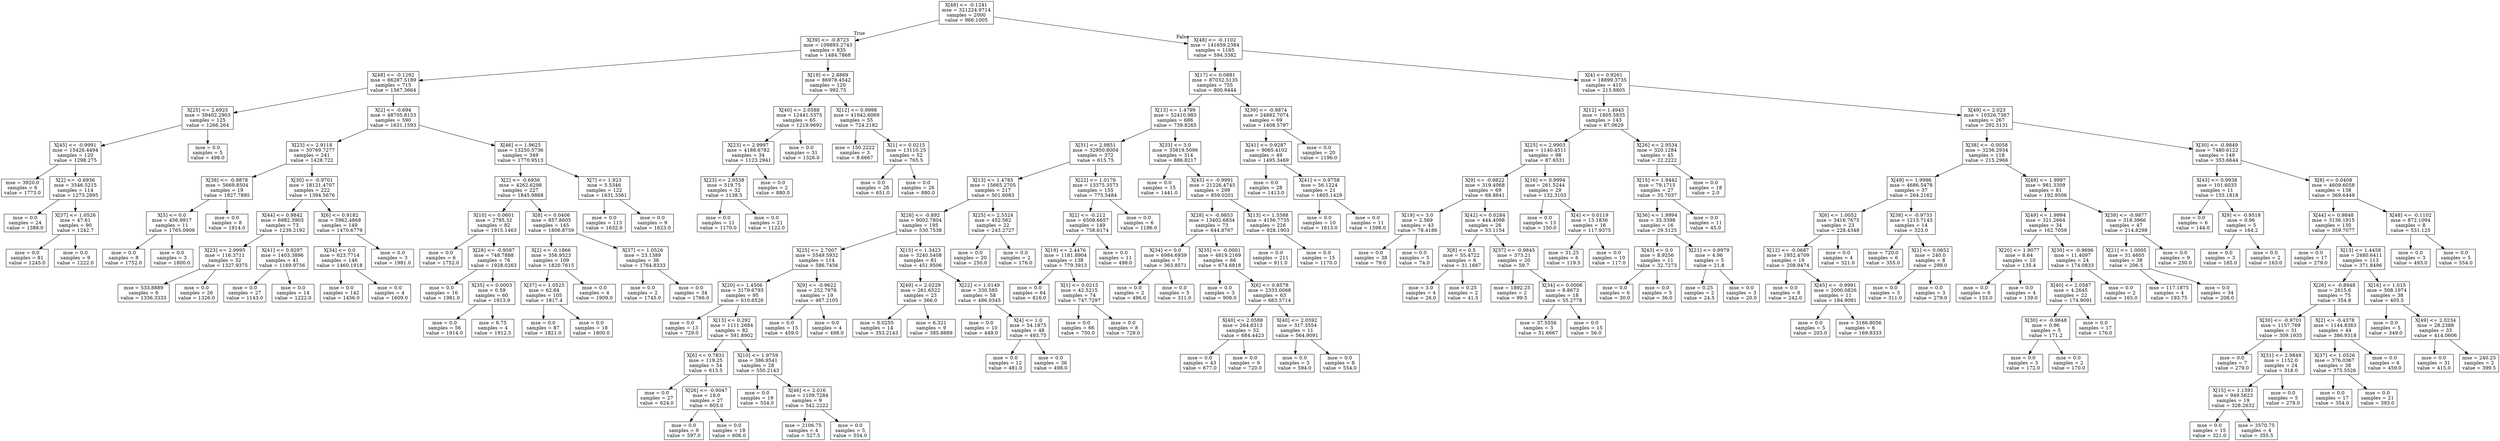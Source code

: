 digraph Tree {
node [shape=box] ;
0 [label="X[48] <= -0.1241\nmse = 321224.9714\nsamples = 2000\nvalue = 966.1005"] ;
1 [label="X[39] <= -0.8723\nmse = 109893.2743\nsamples = 835\nvalue = 1484.7868"] ;
0 -> 1 [labeldistance=2.5, labelangle=45, headlabel="True"] ;
2 [label="X[48] <= -0.1292\nmse = 66287.5189\nsamples = 715\nvalue = 1567.3664"] ;
1 -> 2 ;
3 [label="X[25] <= 2.6925\nmse = 39402.2903\nsamples = 125\nvalue = 1266.264"] ;
2 -> 3 ;
4 [label="X[45] <= -0.9991\nmse = 15426.4494\nsamples = 120\nvalue = 1298.275"] ;
3 -> 4 ;
5 [label="mse = 3920.0\nsamples = 6\nvalue = 1773.0"] ;
4 -> 5 ;
6 [label="X[2] <= -0.6936\nmse = 3546.5215\nsamples = 114\nvalue = 1273.2895"] ;
4 -> 6 ;
7 [label="mse = 0.0\nsamples = 24\nvalue = 1388.0"] ;
6 -> 7 ;
8 [label="X[37] <= 1.0526\nmse = 47.61\nsamples = 90\nvalue = 1242.7"] ;
6 -> 8 ;
9 [label="mse = 0.0\nsamples = 81\nvalue = 1245.0"] ;
8 -> 9 ;
10 [label="mse = 0.0\nsamples = 9\nvalue = 1222.0"] ;
8 -> 10 ;
11 [label="mse = 0.0\nsamples = 5\nvalue = 498.0"] ;
3 -> 11 ;
12 [label="X[2] <= -0.694\nmse = 48705.8153\nsamples = 590\nvalue = 1631.1593"] ;
2 -> 12 ;
13 [label="X[23] <= 2.9118\nmse = 30769.7277\nsamples = 241\nvalue = 1428.722"] ;
12 -> 13 ;
14 [label="X[38] <= -0.9878\nmse = 5669.8504\nsamples = 19\nvalue = 1827.7895"] ;
13 -> 14 ;
15 [label="X[5] <= 0.0\nmse = 456.9917\nsamples = 11\nvalue = 1765.0909"] ;
14 -> 15 ;
16 [label="mse = 0.0\nsamples = 8\nvalue = 1752.0"] ;
15 -> 16 ;
17 [label="mse = 0.0\nsamples = 3\nvalue = 1800.0"] ;
15 -> 17 ;
18 [label="mse = 0.0\nsamples = 8\nvalue = 1914.0"] ;
14 -> 18 ;
19 [label="X[30] <= -0.9701\nmse = 18121.4707\nsamples = 222\nvalue = 1394.5676"] ;
13 -> 19 ;
20 [label="X[44] <= 0.9842\nmse = 6982.3903\nsamples = 73\nvalue = 1239.2192"] ;
19 -> 20 ;
21 [label="X[23] <= 2.9995\nmse = 116.3711\nsamples = 32\nvalue = 1327.9375"] ;
20 -> 21 ;
22 [label="mse = 533.8889\nsamples = 6\nvalue = 1336.3333"] ;
21 -> 22 ;
23 [label="mse = 0.0\nsamples = 26\nvalue = 1326.0"] ;
21 -> 23 ;
24 [label="X[41] <= 0.9297\nmse = 1403.3896\nsamples = 41\nvalue = 1169.9756"] ;
20 -> 24 ;
25 [label="mse = 0.0\nsamples = 27\nvalue = 1143.0"] ;
24 -> 25 ;
26 [label="mse = 0.0\nsamples = 14\nvalue = 1222.0"] ;
24 -> 26 ;
27 [label="X[6] <= 0.9182\nmse = 5962.4868\nsamples = 149\nvalue = 1470.6779"] ;
19 -> 27 ;
28 [label="X[34] <= 0.0\nmse = 623.7714\nsamples = 146\nvalue = 1460.1918"] ;
27 -> 28 ;
29 [label="mse = 0.0\nsamples = 142\nvalue = 1456.0"] ;
28 -> 29 ;
30 [label="mse = 0.0\nsamples = 4\nvalue = 1609.0"] ;
28 -> 30 ;
31 [label="mse = 0.0\nsamples = 3\nvalue = 1981.0"] ;
27 -> 31 ;
32 [label="X[46] <= 1.9625\nmse = 13250.5736\nsamples = 349\nvalue = 1770.9513"] ;
12 -> 32 ;
33 [label="X[2] <= -0.6936\nmse = 4262.6298\nsamples = 227\nvalue = 1845.9868"] ;
32 -> 33 ;
34 [label="X[10] <= 0.0601\nmse = 2795.32\nsamples = 82\nvalue = 1915.1463"] ;
33 -> 34 ;
35 [label="mse = 0.0\nsamples = 6\nvalue = 1752.0"] ;
34 -> 35 ;
36 [label="X[28] <= -0.9587\nmse = 748.7888\nsamples = 76\nvalue = 1928.0263"] ;
34 -> 36 ;
37 [label="mse = 0.0\nsamples = 16\nvalue = 1981.0"] ;
36 -> 37 ;
38 [label="X[35] <= 0.0003\nmse = 0.59\nsamples = 60\nvalue = 1913.9"] ;
36 -> 38 ;
39 [label="mse = 0.0\nsamples = 56\nvalue = 1914.0"] ;
38 -> 39 ;
40 [label="mse = 6.75\nsamples = 4\nvalue = 1912.5"] ;
38 -> 40 ;
41 [label="X[8] <= 0.0406\nmse = 857.8605\nsamples = 145\nvalue = 1806.8759"] ;
33 -> 41 ;
42 [label="X[2] <= -0.1866\nmse = 356.9523\nsamples = 109\nvalue = 1820.7615"] ;
41 -> 42 ;
43 [label="X[37] <= 1.0525\nmse = 62.64\nsamples = 105\nvalue = 1817.4"] ;
42 -> 43 ;
44 [label="mse = 0.0\nsamples = 87\nvalue = 1821.0"] ;
43 -> 44 ;
45 [label="mse = 0.0\nsamples = 18\nvalue = 1800.0"] ;
43 -> 45 ;
46 [label="mse = 0.0\nsamples = 4\nvalue = 1909.0"] ;
42 -> 46 ;
47 [label="X[37] <= 1.0526\nmse = 23.1389\nsamples = 36\nvalue = 1764.8333"] ;
41 -> 47 ;
48 [label="mse = 0.0\nsamples = 2\nvalue = 1745.0"] ;
47 -> 48 ;
49 [label="mse = 0.0\nsamples = 34\nvalue = 1766.0"] ;
47 -> 49 ;
50 [label="X[7] <= 1.923\nmse = 5.5346\nsamples = 122\nvalue = 1631.3361"] ;
32 -> 50 ;
51 [label="mse = 0.0\nsamples = 113\nvalue = 1632.0"] ;
50 -> 51 ;
52 [label="mse = 0.0\nsamples = 9\nvalue = 1623.0"] ;
50 -> 52 ;
53 [label="X[19] <= 2.8869\nmse = 86978.4542\nsamples = 120\nvalue = 992.75"] ;
1 -> 53 ;
54 [label="X[40] <= 2.0588\nmse = 12441.5375\nsamples = 65\nvalue = 1219.9692"] ;
53 -> 54 ;
55 [label="X[23] <= 2.9997\nmse = 4188.6782\nsamples = 34\nvalue = 1123.2941"] ;
54 -> 55 ;
56 [label="X[23] <= 2.9538\nmse = 519.75\nsamples = 32\nvalue = 1138.5"] ;
55 -> 56 ;
57 [label="mse = 0.0\nsamples = 11\nvalue = 1170.0"] ;
56 -> 57 ;
58 [label="mse = 0.0\nsamples = 21\nvalue = 1122.0"] ;
56 -> 58 ;
59 [label="mse = 0.0\nsamples = 2\nvalue = 880.0"] ;
55 -> 59 ;
60 [label="mse = 0.0\nsamples = 31\nvalue = 1326.0"] ;
54 -> 60 ;
61 [label="X[12] <= 0.9998\nmse = 41942.6069\nsamples = 55\nvalue = 724.2182"] ;
53 -> 61 ;
62 [label="mse = 150.2222\nsamples = 3\nvalue = 8.6667"] ;
61 -> 62 ;
63 [label="X[1] <= 0.0215\nmse = 13110.25\nsamples = 52\nvalue = 765.5"] ;
61 -> 63 ;
64 [label="mse = 0.0\nsamples = 26\nvalue = 651.0"] ;
63 -> 64 ;
65 [label="mse = 0.0\nsamples = 26\nvalue = 880.0"] ;
63 -> 65 ;
66 [label="X[48] <= -0.1102\nmse = 141659.2384\nsamples = 1165\nvalue = 594.3382"] ;
0 -> 66 [labeldistance=2.5, labelangle=-45, headlabel="False"] ;
67 [label="X[17] <= 0.0881\nmse = 87032.5135\nsamples = 755\nvalue = 800.9444"] ;
66 -> 67 ;
68 [label="X[13] <= 1.4799\nmse = 52410.983\nsamples = 686\nvalue = 739.8265"] ;
67 -> 68 ;
69 [label="X[31] <= 2.9851\nmse = 32950.8004\nsamples = 372\nvalue = 615.75"] ;
68 -> 69 ;
70 [label="X[13] <= 1.4785\nmse = 15665.2705\nsamples = 217\nvalue = 501.6083"] ;
69 -> 70 ;
71 [label="X[26] <= -0.892\nmse = 9002.7804\nsamples = 195\nvalue = 530.7538"] ;
70 -> 71 ;
72 [label="X[25] <= 2.7007\nmse = 5549.5932\nsamples = 114\nvalue = 586.7456"] ;
71 -> 72 ;
73 [label="X[20] <= 1.4506\nmse = 3179.6793\nsamples = 95\nvalue = 610.6526"] ;
72 -> 73 ;
74 [label="mse = 0.0\nsamples = 13\nvalue = 729.0"] ;
73 -> 74 ;
75 [label="X[13] <= 0.292\nmse = 1111.2684\nsamples = 82\nvalue = 591.8902"] ;
73 -> 75 ;
76 [label="X[6] <= 0.7831\nmse = 119.25\nsamples = 54\nvalue = 613.5"] ;
75 -> 76 ;
77 [label="mse = 0.0\nsamples = 27\nvalue = 624.0"] ;
76 -> 77 ;
78 [label="X[26] <= -0.9047\nmse = 18.0\nsamples = 27\nvalue = 603.0"] ;
76 -> 78 ;
79 [label="mse = 0.0\nsamples = 9\nvalue = 597.0"] ;
78 -> 79 ;
80 [label="mse = 0.0\nsamples = 18\nvalue = 606.0"] ;
78 -> 80 ;
81 [label="X[10] <= 1.9759\nmse = 386.9541\nsamples = 28\nvalue = 550.2143"] ;
75 -> 81 ;
82 [label="mse = 0.0\nsamples = 19\nvalue = 554.0"] ;
81 -> 82 ;
83 [label="X[46] <= 2.016\nmse = 1109.7284\nsamples = 9\nvalue = 542.2222"] ;
81 -> 83 ;
84 [label="mse = 2106.75\nsamples = 4\nvalue = 527.5"] ;
83 -> 84 ;
85 [label="mse = 0.0\nsamples = 5\nvalue = 554.0"] ;
83 -> 85 ;
86 [label="X[9] <= -0.9622\nmse = 252.7978\nsamples = 19\nvalue = 467.2105"] ;
72 -> 86 ;
87 [label="mse = 0.0\nsamples = 15\nvalue = 459.0"] ;
86 -> 87 ;
88 [label="mse = 0.0\nsamples = 4\nvalue = 498.0"] ;
86 -> 88 ;
89 [label="X[15] <= 1.3423\nmse = 3240.5408\nsamples = 81\nvalue = 451.9506"] ;
71 -> 89 ;
90 [label="X[49] <= 2.0229\nmse = 261.6522\nsamples = 23\nvalue = 366.0"] ;
89 -> 90 ;
91 [label="mse = 8.0255\nsamples = 14\nvalue = 353.2143"] ;
90 -> 91 ;
92 [label="mse = 6.321\nsamples = 9\nvalue = 385.8889"] ;
90 -> 92 ;
93 [label="X[22] <= 1.0149\nmse = 330.585\nsamples = 58\nvalue = 486.0345"] ;
89 -> 93 ;
94 [label="mse = 0.0\nsamples = 10\nvalue = 449.0"] ;
93 -> 94 ;
95 [label="X[4] <= 1.0\nmse = 54.1875\nsamples = 48\nvalue = 493.75"] ;
93 -> 95 ;
96 [label="mse = 0.0\nsamples = 12\nvalue = 481.0"] ;
95 -> 96 ;
97 [label="mse = 0.0\nsamples = 36\nvalue = 498.0"] ;
95 -> 97 ;
98 [label="X[25] <= 2.5524\nmse = 452.562\nsamples = 22\nvalue = 243.2727"] ;
70 -> 98 ;
99 [label="mse = 0.0\nsamples = 20\nvalue = 250.0"] ;
98 -> 99 ;
100 [label="mse = 0.0\nsamples = 2\nvalue = 176.0"] ;
98 -> 100 ;
101 [label="X[22] <= 1.0176\nmse = 13375.3573\nsamples = 155\nvalue = 775.5484"] ;
69 -> 101 ;
102 [label="X[2] <= -0.212\nmse = 6508.6657\nsamples = 149\nvalue = 758.6174"] ;
101 -> 102 ;
103 [label="X[19] <= 2.4476\nmse = 1181.8904\nsamples = 138\nvalue = 779.3913"] ;
102 -> 103 ;
104 [label="mse = 0.0\nsamples = 64\nvalue = 816.0"] ;
103 -> 104 ;
105 [label="X[1] <= 0.0215\nmse = 42.5215\nsamples = 74\nvalue = 747.7297"] ;
103 -> 105 ;
106 [label="mse = 0.0\nsamples = 66\nvalue = 750.0"] ;
105 -> 106 ;
107 [label="mse = 0.0\nsamples = 8\nvalue = 729.0"] ;
105 -> 107 ;
108 [label="mse = 0.0\nsamples = 11\nvalue = 498.0"] ;
102 -> 108 ;
109 [label="mse = 0.0\nsamples = 6\nvalue = 1196.0"] ;
101 -> 109 ;
110 [label="X[33] <= 3.0\nmse = 35619.5096\nsamples = 314\nvalue = 886.8217"] ;
68 -> 110 ;
111 [label="mse = 0.0\nsamples = 15\nvalue = 1441.0"] ;
110 -> 111 ;
112 [label="X[45] <= -0.9991\nmse = 21226.4745\nsamples = 299\nvalue = 859.0201"] ;
110 -> 112 ;
113 [label="X[28] <= -0.9853\nmse = 13402.6834\nsamples = 73\nvalue = 644.8767"] ;
112 -> 113 ;
114 [label="X[34] <= 0.0\nmse = 6984.6939\nsamples = 7\nvalue = 363.8571"] ;
113 -> 114 ;
115 [label="mse = 0.0\nsamples = 2\nvalue = 496.0"] ;
114 -> 115 ;
116 [label="mse = 0.0\nsamples = 5\nvalue = 311.0"] ;
114 -> 116 ;
117 [label="X[35] <= -0.0001\nmse = 4819.2169\nsamples = 66\nvalue = 674.6818"] ;
113 -> 117 ;
118 [label="mse = 0.0\nsamples = 3\nvalue = 908.0"] ;
117 -> 118 ;
119 [label="X[6] <= 0.8578\nmse = 2333.0068\nsamples = 63\nvalue = 663.5714"] ;
117 -> 119 ;
120 [label="X[40] <= 2.0588\nmse = 264.6313\nsamples = 52\nvalue = 684.4423"] ;
119 -> 120 ;
121 [label="mse = 0.0\nsamples = 43\nvalue = 677.0"] ;
120 -> 121 ;
122 [label="mse = 0.0\nsamples = 9\nvalue = 720.0"] ;
120 -> 122 ;
123 [label="X[40] <= 2.0592\nmse = 317.3554\nsamples = 11\nvalue = 564.9091"] ;
119 -> 123 ;
124 [label="mse = 0.0\nsamples = 3\nvalue = 594.0"] ;
123 -> 124 ;
125 [label="mse = 0.0\nsamples = 8\nvalue = 554.0"] ;
123 -> 125 ;
126 [label="X[13] <= 1.5588\nmse = 4156.7735\nsamples = 226\nvalue = 928.1903"] ;
112 -> 126 ;
127 [label="mse = 0.0\nsamples = 211\nvalue = 911.0"] ;
126 -> 127 ;
128 [label="mse = 0.0\nsamples = 15\nvalue = 1170.0"] ;
126 -> 128 ;
129 [label="X[39] <= -0.9874\nmse = 24882.7074\nsamples = 69\nvalue = 1408.5797"] ;
67 -> 129 ;
130 [label="X[41] <= 0.9287\nmse = 9065.4102\nsamples = 49\nvalue = 1495.3469"] ;
129 -> 130 ;
131 [label="mse = 0.0\nsamples = 28\nvalue = 1413.0"] ;
130 -> 131 ;
132 [label="X[41] <= 0.9758\nmse = 56.1224\nsamples = 21\nvalue = 1605.1429"] ;
130 -> 132 ;
133 [label="mse = 0.0\nsamples = 10\nvalue = 1613.0"] ;
132 -> 133 ;
134 [label="mse = 0.0\nsamples = 11\nvalue = 1598.0"] ;
132 -> 134 ;
135 [label="mse = 0.0\nsamples = 20\nvalue = 1196.0"] ;
129 -> 135 ;
136 [label="X[4] <= 0.9261\nmse = 18899.3735\nsamples = 410\nvalue = 213.8805"] ;
66 -> 136 ;
137 [label="X[12] <= 1.4945\nmse = 1805.5835\nsamples = 143\nvalue = 67.0629"] ;
136 -> 137 ;
138 [label="X[25] <= 2.9903\nmse = 1140.4511\nsamples = 98\nvalue = 87.6531"] ;
137 -> 138 ;
139 [label="X[9] <= -0.9822\nmse = 319.4068\nsamples = 69\nvalue = 68.8841"] ;
138 -> 139 ;
140 [label="X[19] <= 3.0\nmse = 2.569\nsamples = 43\nvalue = 78.4186"] ;
139 -> 140 ;
141 [label="mse = 0.0\nsamples = 38\nvalue = 79.0"] ;
140 -> 141 ;
142 [label="mse = 0.0\nsamples = 5\nvalue = 74.0"] ;
140 -> 142 ;
143 [label="X[42] <= 0.0284\nmse = 444.4098\nsamples = 26\nvalue = 53.1154"] ;
139 -> 143 ;
144 [label="X[8] <= 0.5\nmse = 55.4722\nsamples = 6\nvalue = 31.1667"] ;
143 -> 144 ;
145 [label="mse = 3.0\nsamples = 4\nvalue = 26.0"] ;
144 -> 145 ;
146 [label="mse = 0.25\nsamples = 2\nvalue = 41.5"] ;
144 -> 146 ;
147 [label="X[37] <= -0.9845\nmse = 373.21\nsamples = 20\nvalue = 59.7"] ;
143 -> 147 ;
148 [label="mse = 1892.25\nsamples = 2\nvalue = 99.5"] ;
147 -> 148 ;
149 [label="X[34] <= 0.0006\nmse = 8.8673\nsamples = 18\nvalue = 55.2778"] ;
147 -> 149 ;
150 [label="mse = 37.5556\nsamples = 3\nvalue = 51.6667"] ;
149 -> 150 ;
151 [label="mse = 0.0\nsamples = 15\nvalue = 56.0"] ;
149 -> 151 ;
152 [label="X[16] <= 0.9994\nmse = 261.5244\nsamples = 29\nvalue = 132.3103"] ;
138 -> 152 ;
153 [label="mse = 0.0\nsamples = 13\nvalue = 150.0"] ;
152 -> 153 ;
154 [label="X[4] <= 0.0119\nmse = 13.1836\nsamples = 16\nvalue = 117.9375"] ;
152 -> 154 ;
155 [label="mse = 31.25\nsamples = 6\nvalue = 119.5"] ;
154 -> 155 ;
156 [label="mse = 0.0\nsamples = 10\nvalue = 117.0"] ;
154 -> 156 ;
157 [label="X[26] <= 2.9534\nmse = 320.1284\nsamples = 45\nvalue = 22.2222"] ;
137 -> 157 ;
158 [label="X[15] <= 1.9442\nmse = 79.1715\nsamples = 27\nvalue = 35.7037"] ;
157 -> 158 ;
159 [label="X[36] <= 1.9994\nmse = 33.3398\nsamples = 16\nvalue = 29.3125"] ;
158 -> 159 ;
160 [label="X[43] <= 0.0\nmse = 8.9256\nsamples = 11\nvalue = 32.7273"] ;
159 -> 160 ;
161 [label="mse = 0.0\nsamples = 6\nvalue = 30.0"] ;
160 -> 161 ;
162 [label="mse = 0.0\nsamples = 5\nvalue = 36.0"] ;
160 -> 162 ;
163 [label="X[21] <= 0.9979\nmse = 4.96\nsamples = 5\nvalue = 21.8"] ;
159 -> 163 ;
164 [label="mse = 0.25\nsamples = 2\nvalue = 24.5"] ;
163 -> 164 ;
165 [label="mse = 0.0\nsamples = 3\nvalue = 20.0"] ;
163 -> 165 ;
166 [label="mse = 0.0\nsamples = 11\nvalue = 45.0"] ;
158 -> 166 ;
167 [label="mse = 0.0\nsamples = 18\nvalue = 2.0"] ;
157 -> 167 ;
168 [label="X[49] <= 2.023\nmse = 10326.7367\nsamples = 267\nvalue = 292.5131"] ;
136 -> 168 ;
169 [label="X[38] <= -0.0058\nmse = 3236.2934\nsamples = 118\nvalue = 215.2966"] ;
168 -> 169 ;
170 [label="X[49] <= 1.9996\nmse = 4686.5478\nsamples = 37\nvalue = 264.2162"] ;
169 -> 170 ;
171 [label="X[6] <= 1.0052\nmse = 3416.7675\nsamples = 23\nvalue = 228.4348"] ;
170 -> 171 ;
172 [label="X[12] <= -0.0687\nmse = 1952.4709\nsamples = 19\nvalue = 208.9474"] ;
171 -> 172 ;
173 [label="mse = 0.0\nsamples = 8\nvalue = 242.0"] ;
172 -> 173 ;
174 [label="X[45] <= -0.9991\nmse = 2000.0826\nsamples = 11\nvalue = 184.9091"] ;
172 -> 174 ;
175 [label="mse = 0.0\nsamples = 5\nvalue = 203.0"] ;
174 -> 175 ;
176 [label="mse = 3166.8056\nsamples = 6\nvalue = 169.8333"] ;
174 -> 176 ;
177 [label="mse = 0.0\nsamples = 4\nvalue = 321.0"] ;
171 -> 177 ;
178 [label="X[38] <= -0.9733\nmse = 1213.7143\nsamples = 14\nvalue = 323.0"] ;
170 -> 178 ;
179 [label="mse = 720.0\nsamples = 6\nvalue = 355.0"] ;
178 -> 179 ;
180 [label="X[1] <= 0.0652\nmse = 240.0\nsamples = 8\nvalue = 299.0"] ;
178 -> 180 ;
181 [label="mse = 0.0\nsamples = 5\nvalue = 311.0"] ;
180 -> 181 ;
182 [label="mse = 0.0\nsamples = 3\nvalue = 279.0"] ;
180 -> 182 ;
183 [label="X[49] <= 1.9997\nmse = 981.3309\nsamples = 81\nvalue = 192.9506"] ;
169 -> 183 ;
184 [label="X[49] <= 1.9994\nmse = 321.2664\nsamples = 34\nvalue = 162.7059"] ;
183 -> 184 ;
185 [label="X[20] <= 1.9077\nmse = 8.64\nsamples = 10\nvalue = 135.4"] ;
184 -> 185 ;
186 [label="mse = 0.0\nsamples = 6\nvalue = 133.0"] ;
185 -> 186 ;
187 [label="mse = 0.0\nsamples = 4\nvalue = 139.0"] ;
185 -> 187 ;
188 [label="X[30] <= -0.9696\nmse = 11.4097\nsamples = 24\nvalue = 174.0833"] ;
184 -> 188 ;
189 [label="X[40] <= 2.0587\nmse = 4.2645\nsamples = 22\nvalue = 174.9091"] ;
188 -> 189 ;
190 [label="X[30] <= -0.9848\nmse = 0.96\nsamples = 5\nvalue = 171.2"] ;
189 -> 190 ;
191 [label="mse = 0.0\nsamples = 3\nvalue = 172.0"] ;
190 -> 191 ;
192 [label="mse = 0.0\nsamples = 2\nvalue = 170.0"] ;
190 -> 192 ;
193 [label="mse = 0.0\nsamples = 17\nvalue = 176.0"] ;
189 -> 193 ;
194 [label="mse = 0.0\nsamples = 2\nvalue = 165.0"] ;
188 -> 194 ;
195 [label="X[39] <= -0.9877\nmse = 318.3966\nsamples = 47\nvalue = 214.8298"] ;
183 -> 195 ;
196 [label="X[21] <= 1.0005\nmse = 31.4605\nsamples = 38\nvalue = 206.5"] ;
195 -> 196 ;
197 [label="mse = 117.1875\nsamples = 4\nvalue = 193.75"] ;
196 -> 197 ;
198 [label="mse = 0.0\nsamples = 34\nvalue = 208.0"] ;
196 -> 198 ;
199 [label="mse = 0.0\nsamples = 9\nvalue = 250.0"] ;
195 -> 199 ;
200 [label="X[30] <= -0.9849\nmse = 7480.6122\nsamples = 149\nvalue = 353.6644"] ;
168 -> 200 ;
201 [label="X[43] <= 0.9938\nmse = 101.6033\nsamples = 11\nvalue = 153.1818"] ;
200 -> 201 ;
202 [label="mse = 0.0\nsamples = 6\nvalue = 144.0"] ;
201 -> 202 ;
203 [label="X[9] <= -0.9518\nmse = 0.96\nsamples = 5\nvalue = 164.2"] ;
201 -> 203 ;
204 [label="mse = 0.0\nsamples = 3\nvalue = 165.0"] ;
203 -> 204 ;
205 [label="mse = 0.0\nsamples = 2\nvalue = 163.0"] ;
203 -> 205 ;
206 [label="X[8] <= 0.0408\nmse = 4609.6058\nsamples = 138\nvalue = 369.6449"] ;
200 -> 206 ;
207 [label="X[44] <= 0.9848\nmse = 3136.1915\nsamples = 130\nvalue = 359.7077"] ;
206 -> 207 ;
208 [label="mse = 0.0\nsamples = 17\nvalue = 279.0"] ;
207 -> 208 ;
209 [label="X[13] <= 1.4458\nmse = 2480.6411\nsamples = 113\nvalue = 371.8496"] ;
207 -> 209 ;
210 [label="X[26] <= -0.8948\nmse = 2615.6\nsamples = 75\nvalue = 354.8"] ;
209 -> 210 ;
211 [label="X[30] <= -0.9701\nmse = 1157.769\nsamples = 31\nvalue = 309.1935"] ;
210 -> 211 ;
212 [label="mse = 0.0\nsamples = 7\nvalue = 279.0"] ;
211 -> 212 ;
213 [label="X[31] <= 2.9849\nmse = 1152.0\nsamples = 24\nvalue = 318.0"] ;
211 -> 213 ;
214 [label="X[15] <= 1.1591\nmse = 949.5623\nsamples = 19\nvalue = 328.2632"] ;
213 -> 214 ;
215 [label="mse = 0.0\nsamples = 15\nvalue = 321.0"] ;
214 -> 215 ;
216 [label="mse = 3570.75\nsamples = 4\nvalue = 355.5"] ;
214 -> 216 ;
217 [label="mse = 0.0\nsamples = 5\nvalue = 279.0"] ;
213 -> 217 ;
218 [label="X[2] <= -0.4378\nmse = 1144.8363\nsamples = 44\nvalue = 386.9318"] ;
210 -> 218 ;
219 [label="X[37] <= 1.0526\nmse = 376.0367\nsamples = 38\nvalue = 375.5526"] ;
218 -> 219 ;
220 [label="mse = 0.0\nsamples = 17\nvalue = 354.0"] ;
219 -> 220 ;
221 [label="mse = 0.0\nsamples = 21\nvalue = 393.0"] ;
219 -> 221 ;
222 [label="mse = 0.0\nsamples = 6\nvalue = 459.0"] ;
218 -> 222 ;
223 [label="X[16] <= 1.015\nmse = 508.1974\nsamples = 38\nvalue = 405.5"] ;
209 -> 223 ;
224 [label="mse = 0.0\nsamples = 5\nvalue = 349.0"] ;
223 -> 224 ;
225 [label="X[49] <= 2.0234\nmse = 28.2388\nsamples = 33\nvalue = 414.0606"] ;
223 -> 225 ;
226 [label="mse = 0.0\nsamples = 31\nvalue = 415.0"] ;
225 -> 226 ;
227 [label="mse = 240.25\nsamples = 2\nvalue = 399.5"] ;
225 -> 227 ;
228 [label="X[48] <= -0.1102\nmse = 872.1094\nsamples = 8\nvalue = 531.125"] ;
206 -> 228 ;
229 [label="mse = 0.0\nsamples = 3\nvalue = 493.0"] ;
228 -> 229 ;
230 [label="mse = 0.0\nsamples = 5\nvalue = 554.0"] ;
228 -> 230 ;
}